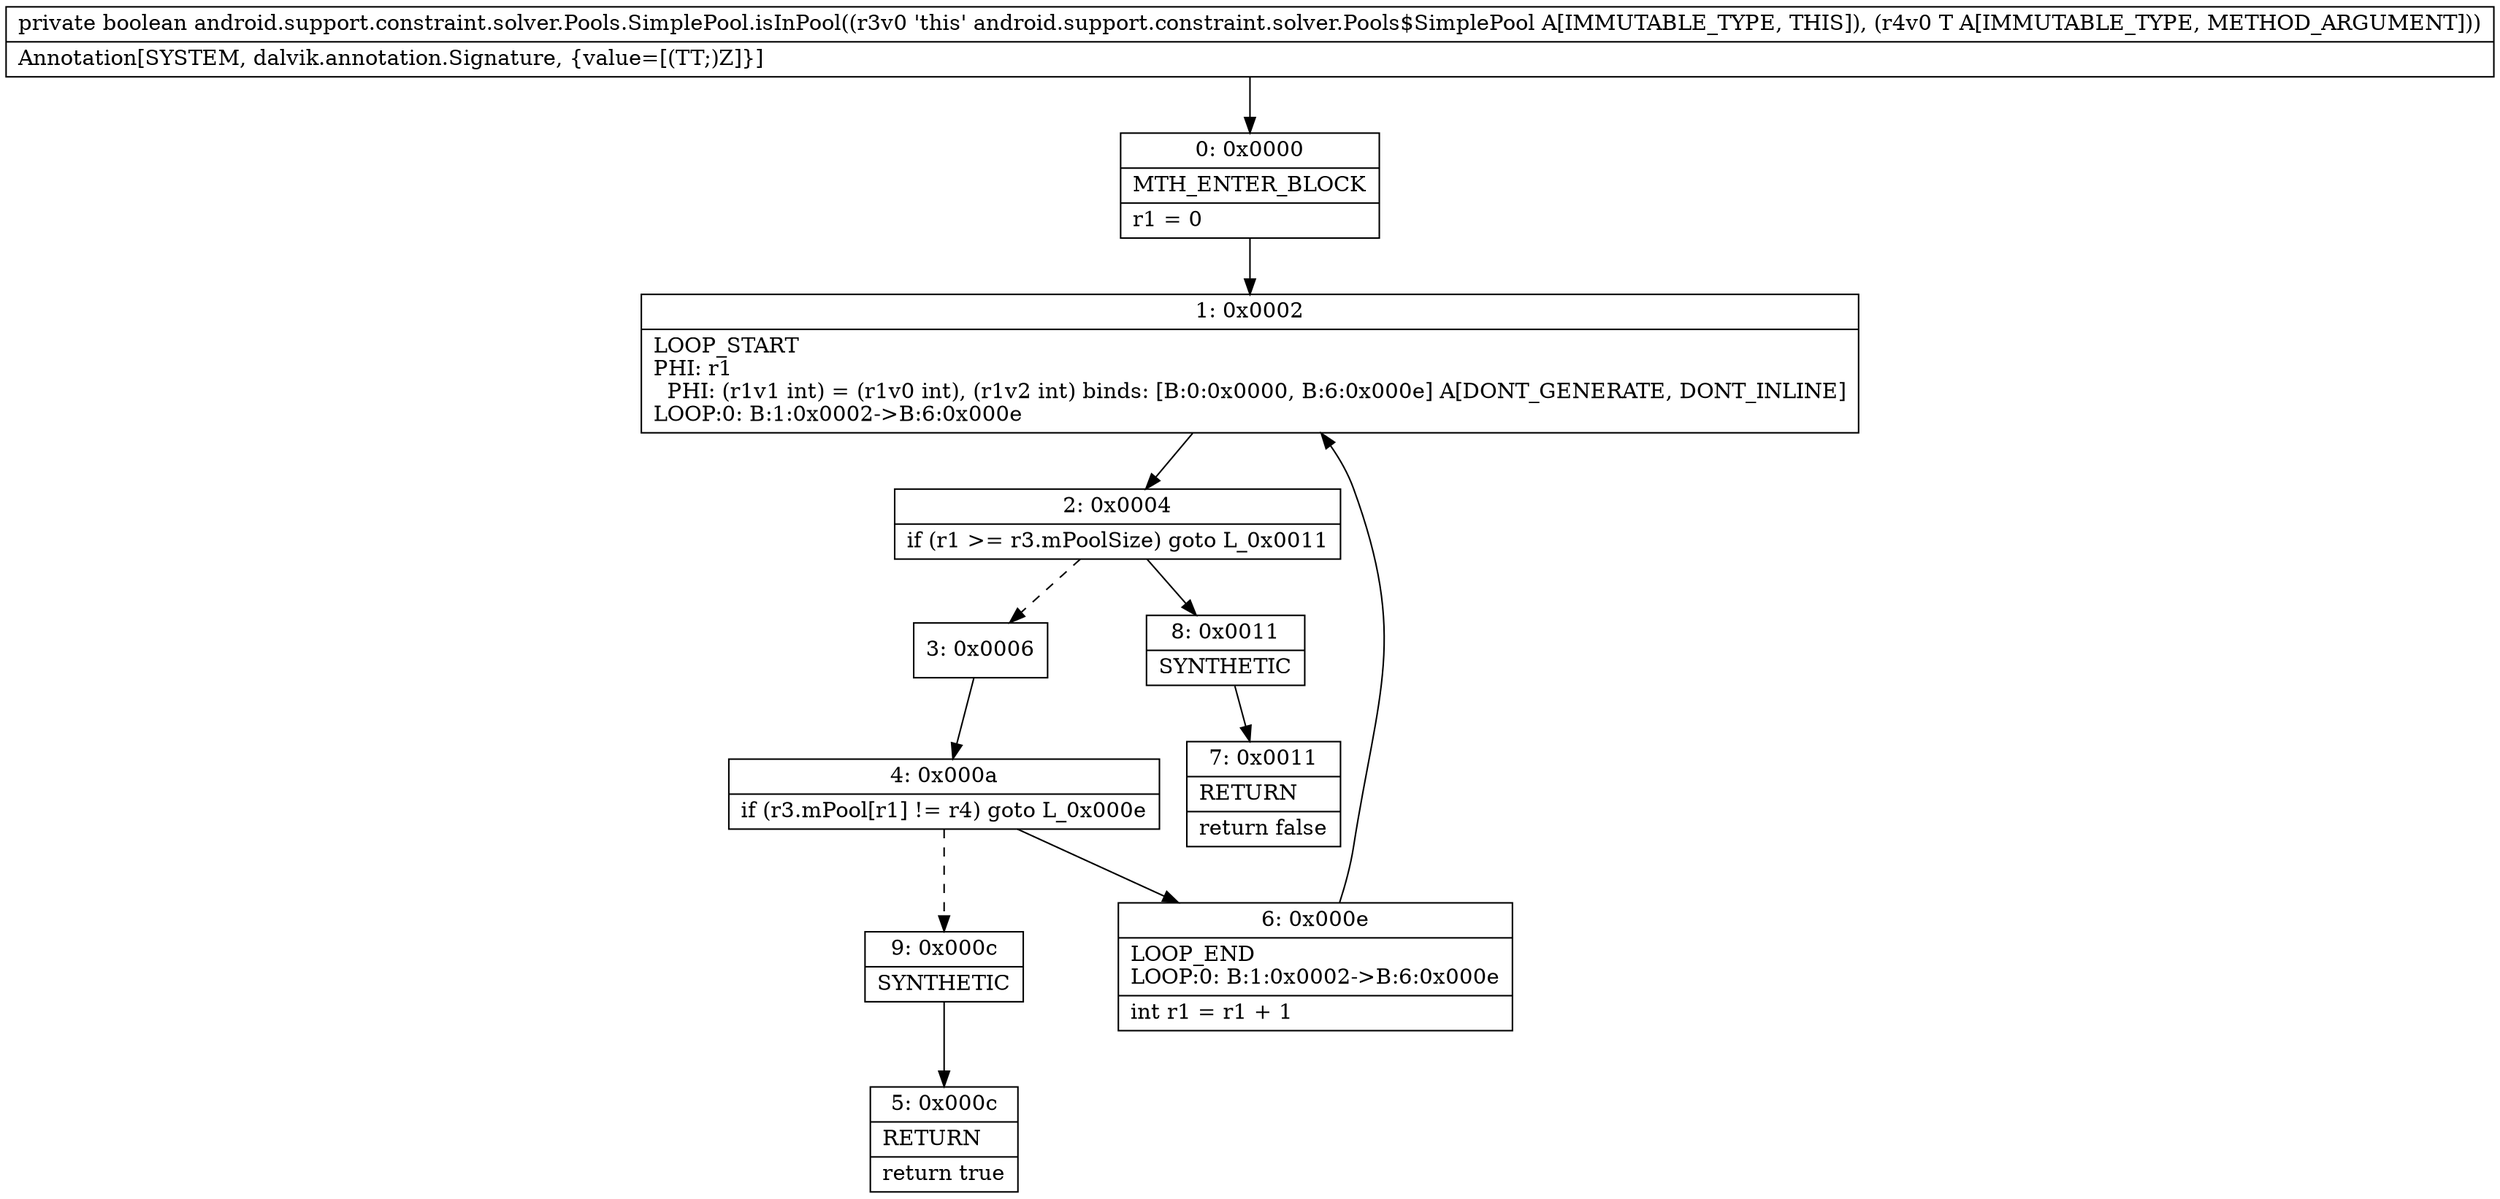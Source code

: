 digraph "CFG forandroid.support.constraint.solver.Pools.SimplePool.isInPool(Ljava\/lang\/Object;)Z" {
Node_0 [shape=record,label="{0\:\ 0x0000|MTH_ENTER_BLOCK\l|r1 = 0\l}"];
Node_1 [shape=record,label="{1\:\ 0x0002|LOOP_START\lPHI: r1 \l  PHI: (r1v1 int) = (r1v0 int), (r1v2 int) binds: [B:0:0x0000, B:6:0x000e] A[DONT_GENERATE, DONT_INLINE]\lLOOP:0: B:1:0x0002\-\>B:6:0x000e\l}"];
Node_2 [shape=record,label="{2\:\ 0x0004|if (r1 \>= r3.mPoolSize) goto L_0x0011\l}"];
Node_3 [shape=record,label="{3\:\ 0x0006}"];
Node_4 [shape=record,label="{4\:\ 0x000a|if (r3.mPool[r1] != r4) goto L_0x000e\l}"];
Node_5 [shape=record,label="{5\:\ 0x000c|RETURN\l|return true\l}"];
Node_6 [shape=record,label="{6\:\ 0x000e|LOOP_END\lLOOP:0: B:1:0x0002\-\>B:6:0x000e\l|int r1 = r1 + 1\l}"];
Node_7 [shape=record,label="{7\:\ 0x0011|RETURN\l|return false\l}"];
Node_8 [shape=record,label="{8\:\ 0x0011|SYNTHETIC\l}"];
Node_9 [shape=record,label="{9\:\ 0x000c|SYNTHETIC\l}"];
MethodNode[shape=record,label="{private boolean android.support.constraint.solver.Pools.SimplePool.isInPool((r3v0 'this' android.support.constraint.solver.Pools$SimplePool A[IMMUTABLE_TYPE, THIS]), (r4v0 T A[IMMUTABLE_TYPE, METHOD_ARGUMENT]))  | Annotation[SYSTEM, dalvik.annotation.Signature, \{value=[(TT;)Z]\}]\l}"];
MethodNode -> Node_0;
Node_0 -> Node_1;
Node_1 -> Node_2;
Node_2 -> Node_3[style=dashed];
Node_2 -> Node_8;
Node_3 -> Node_4;
Node_4 -> Node_6;
Node_4 -> Node_9[style=dashed];
Node_6 -> Node_1;
Node_8 -> Node_7;
Node_9 -> Node_5;
}

